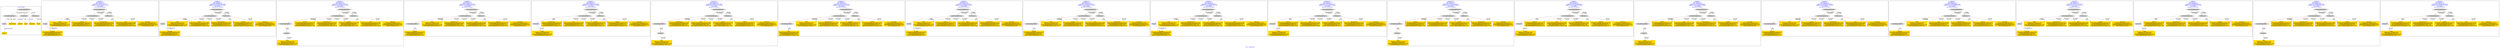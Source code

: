 digraph n0 {
fontcolor="blue"
remincross="true"
label="s08-s-17-edited.xml"
subgraph cluster_0 {
label="1-correct model"
n2[style="filled",color="white",fillcolor="lightgray",label="CulturalHeritageObject1"];
n3[style="filled",color="white",fillcolor="lightgray",label="Person1"];
n4[shape="plaintext",style="filled",fillcolor="gold",label="DESCRIPTION"];
n5[shape="plaintext",style="filled",fillcolor="gold",label="CAPTION"];
n6[shape="plaintext",style="filled",fillcolor="gold",label="TITLE"];
n7[shape="plaintext",style="filled",fillcolor="gold",label="AUTHOR"];
n8[style="filled",color="white",fillcolor="lightgray",label="EuropeanaAggregation1"];
n9[style="filled",color="white",fillcolor="lightgray",label="WebResource1"];
n10[style="filled",color="white",fillcolor="lightgray",label="WebResource2"];
n11[shape="plaintext",style="filled",fillcolor="gold",label="IMAGESRC"];
n12[shape="plaintext",style="filled",fillcolor="gold",label="VIDEO"];
}
subgraph cluster_1 {
label="candidate 0\nlink coherence:1.0\nnode coherence:1.0\nconfidence:0.3387102871156757\nmapping score:0.5295700957052253\ncost:8.99983\n-precision:0.89-recall:0.8"
n14[style="filled",color="white",fillcolor="lightgray",label="CulturalHeritageObject1"];
n15[style="filled",color="white",fillcolor="lightgray",label="Person1"];
n16[style="filled",color="white",fillcolor="lightgray",label="EuropeanaAggregation1"];
n17[style="filled",color="white",fillcolor="lightgray",label="WebResource1"];
n18[shape="plaintext",style="filled",fillcolor="gold",label="VIDEO\n[WebResource,classLink,0.362]\n[Document,classLink,0.333]\n[CulturalHeritageObject,provenance,0.184]\n[CulturalHeritageObject,title,0.121]"];
n19[shape="plaintext",style="filled",fillcolor="gold",label="CAPTION\n[CulturalHeritageObject,description,0.355]\n[CulturalHeritageObject,title,0.276]\n[Person,biographicalInformation,0.227]\n[CulturalHeritageObject,provenance,0.142]"];
n20[shape="plaintext",style="filled",fillcolor="gold",label="IMAGESRC\n[WebResource,classLink,0.818]\n[Person,biographicalInformation,0.081]\n[CulturalHeritageObject,description,0.071]\n[Person,dateOfDeath,0.03]"];
n21[shape="plaintext",style="filled",fillcolor="gold",label="AUTHOR\n[CulturalHeritageObject,description,0.367]\n[Person,nameOfThePerson,0.239]\n[CulturalHeritageObject,title,0.217]\n[Person,biographicalInformation,0.176]"];
n22[shape="plaintext",style="filled",fillcolor="gold",label="DESCRIPTION\n[CulturalHeritageObject,description,0.412]\n[Person,biographicalInformation,0.356]\n[CulturalHeritageObject,title,0.155]\n[CulturalHeritageObject,provenance,0.078]"];
n23[shape="plaintext",style="filled",fillcolor="gold",label="TITLE\n[CulturalHeritageObject,description,0.395]\n[Person,biographicalInformation,0.278]\n[CulturalHeritageObject,title,0.237]\n[CulturalHeritageObject,provenance,0.089]"];
}
subgraph cluster_2 {
label="candidate 1\nlink coherence:1.0\nnode coherence:1.0\nconfidence:0.3363873073924588\nmapping score:0.5287957691308196\ncost:8.99983\n-precision:0.67-recall:0.6"
n25[style="filled",color="white",fillcolor="lightgray",label="CulturalHeritageObject1"];
n26[style="filled",color="white",fillcolor="lightgray",label="Person1"];
n27[style="filled",color="white",fillcolor="lightgray",label="EuropeanaAggregation1"];
n28[style="filled",color="white",fillcolor="lightgray",label="WebResource1"];
n29[shape="plaintext",style="filled",fillcolor="gold",label="VIDEO\n[WebResource,classLink,0.362]\n[Document,classLink,0.333]\n[CulturalHeritageObject,provenance,0.184]\n[CulturalHeritageObject,title,0.121]"];
n30[shape="plaintext",style="filled",fillcolor="gold",label="TITLE\n[CulturalHeritageObject,description,0.395]\n[Person,biographicalInformation,0.278]\n[CulturalHeritageObject,title,0.237]\n[CulturalHeritageObject,provenance,0.089]"];
n31[shape="plaintext",style="filled",fillcolor="gold",label="IMAGESRC\n[WebResource,classLink,0.818]\n[Person,biographicalInformation,0.081]\n[CulturalHeritageObject,description,0.071]\n[Person,dateOfDeath,0.03]"];
n32[shape="plaintext",style="filled",fillcolor="gold",label="AUTHOR\n[CulturalHeritageObject,description,0.367]\n[Person,nameOfThePerson,0.239]\n[CulturalHeritageObject,title,0.217]\n[Person,biographicalInformation,0.176]"];
n33[shape="plaintext",style="filled",fillcolor="gold",label="DESCRIPTION\n[CulturalHeritageObject,description,0.412]\n[Person,biographicalInformation,0.356]\n[CulturalHeritageObject,title,0.155]\n[CulturalHeritageObject,provenance,0.078]"];
n34[shape="plaintext",style="filled",fillcolor="gold",label="CAPTION\n[CulturalHeritageObject,description,0.355]\n[CulturalHeritageObject,title,0.276]\n[Person,biographicalInformation,0.227]\n[CulturalHeritageObject,provenance,0.142]"];
}
subgraph cluster_3 {
label="candidate 10\nlink coherence:1.0\nnode coherence:1.0\nconfidence:0.32920401184540754\nmapping score:0.5264013372818025\ncost:9.99989\n-precision:0.5-recall:0.5"
n36[style="filled",color="white",fillcolor="lightgray",label="CulturalHeritageObject1"];
n37[style="filled",color="white",fillcolor="lightgray",label="CulturalHeritageObject2"];
n38[style="filled",color="white",fillcolor="lightgray",label="Document2"];
n39[style="filled",color="white",fillcolor="lightgray",label="EuropeanaAggregation1"];
n40[style="filled",color="white",fillcolor="lightgray",label="WebResource1"];
n41[shape="plaintext",style="filled",fillcolor="gold",label="CAPTION\n[CulturalHeritageObject,description,0.355]\n[CulturalHeritageObject,title,0.276]\n[Person,biographicalInformation,0.227]\n[CulturalHeritageObject,provenance,0.142]"];
n42[shape="plaintext",style="filled",fillcolor="gold",label="DESCRIPTION\n[CulturalHeritageObject,description,0.412]\n[Person,biographicalInformation,0.356]\n[CulturalHeritageObject,title,0.155]\n[CulturalHeritageObject,provenance,0.078]"];
n43[shape="plaintext",style="filled",fillcolor="gold",label="IMAGESRC\n[WebResource,classLink,0.818]\n[Person,biographicalInformation,0.081]\n[CulturalHeritageObject,description,0.071]\n[Person,dateOfDeath,0.03]"];
n44[shape="plaintext",style="filled",fillcolor="gold",label="VIDEO\n[WebResource,classLink,0.362]\n[Document,classLink,0.333]\n[CulturalHeritageObject,provenance,0.184]\n[CulturalHeritageObject,title,0.121]"];
n45[shape="plaintext",style="filled",fillcolor="gold",label="AUTHOR\n[CulturalHeritageObject,description,0.367]\n[Person,nameOfThePerson,0.239]\n[CulturalHeritageObject,title,0.217]\n[Person,biographicalInformation,0.176]"];
n46[shape="plaintext",style="filled",fillcolor="gold",label="TITLE\n[CulturalHeritageObject,description,0.395]\n[Person,biographicalInformation,0.278]\n[CulturalHeritageObject,title,0.237]\n[CulturalHeritageObject,provenance,0.089]"];
}
subgraph cluster_4 {
label="candidate 11\nlink coherence:1.0\nnode coherence:1.0\nconfidence:0.3280926721956198\nmapping score:0.5260308907318733\ncost:8.99989\n-precision:0.33-recall:0.3"
n48[style="filled",color="white",fillcolor="lightgray",label="CulturalHeritageObject1"];
n49[style="filled",color="white",fillcolor="lightgray",label="CulturalHeritageObject2"];
n50[style="filled",color="white",fillcolor="lightgray",label="EuropeanaAggregation1"];
n51[style="filled",color="white",fillcolor="lightgray",label="WebResource1"];
n52[shape="plaintext",style="filled",fillcolor="gold",label="VIDEO\n[WebResource,classLink,0.362]\n[Document,classLink,0.333]\n[CulturalHeritageObject,provenance,0.184]\n[CulturalHeritageObject,title,0.121]"];
n53[shape="plaintext",style="filled",fillcolor="gold",label="AUTHOR\n[CulturalHeritageObject,description,0.367]\n[Person,nameOfThePerson,0.239]\n[CulturalHeritageObject,title,0.217]\n[Person,biographicalInformation,0.176]"];
n54[shape="plaintext",style="filled",fillcolor="gold",label="DESCRIPTION\n[CulturalHeritageObject,description,0.412]\n[Person,biographicalInformation,0.356]\n[CulturalHeritageObject,title,0.155]\n[CulturalHeritageObject,provenance,0.078]"];
n55[shape="plaintext",style="filled",fillcolor="gold",label="IMAGESRC\n[WebResource,classLink,0.818]\n[Person,biographicalInformation,0.081]\n[CulturalHeritageObject,description,0.071]\n[Person,dateOfDeath,0.03]"];
n56[shape="plaintext",style="filled",fillcolor="gold",label="TITLE\n[CulturalHeritageObject,description,0.395]\n[Person,biographicalInformation,0.278]\n[CulturalHeritageObject,title,0.237]\n[CulturalHeritageObject,provenance,0.089]"];
n57[shape="plaintext",style="filled",fillcolor="gold",label="CAPTION\n[CulturalHeritageObject,description,0.355]\n[CulturalHeritageObject,title,0.276]\n[Person,biographicalInformation,0.227]\n[CulturalHeritageObject,provenance,0.142]"];
}
subgraph cluster_5 {
label="candidate 12\nlink coherence:1.0\nnode coherence:1.0\nconfidence:0.32688103212219066\nmapping score:0.5256270107073969\ncost:8.9999\n-precision:0.33-recall:0.3"
n59[style="filled",color="white",fillcolor="lightgray",label="CulturalHeritageObject1"];
n60[style="filled",color="white",fillcolor="lightgray",label="Document1"];
n61[style="filled",color="white",fillcolor="lightgray",label="EuropeanaAggregation1"];
n62[style="filled",color="white",fillcolor="lightgray",label="WebResource1"];
n63[shape="plaintext",style="filled",fillcolor="gold",label="DESCRIPTION\n[CulturalHeritageObject,description,0.412]\n[Person,biographicalInformation,0.356]\n[CulturalHeritageObject,title,0.155]\n[CulturalHeritageObject,provenance,0.078]"];
n64[shape="plaintext",style="filled",fillcolor="gold",label="TITLE\n[CulturalHeritageObject,description,0.395]\n[Person,biographicalInformation,0.278]\n[CulturalHeritageObject,title,0.237]\n[CulturalHeritageObject,provenance,0.089]"];
n65[shape="plaintext",style="filled",fillcolor="gold",label="IMAGESRC\n[WebResource,classLink,0.818]\n[Person,biographicalInformation,0.081]\n[CulturalHeritageObject,description,0.071]\n[Person,dateOfDeath,0.03]"];
n66[shape="plaintext",style="filled",fillcolor="gold",label="VIDEO\n[WebResource,classLink,0.362]\n[Document,classLink,0.333]\n[CulturalHeritageObject,provenance,0.184]\n[CulturalHeritageObject,title,0.121]"];
n67[shape="plaintext",style="filled",fillcolor="gold",label="AUTHOR\n[CulturalHeritageObject,description,0.367]\n[Person,nameOfThePerson,0.239]\n[CulturalHeritageObject,title,0.217]\n[Person,biographicalInformation,0.176]"];
n68[shape="plaintext",style="filled",fillcolor="gold",label="CAPTION\n[CulturalHeritageObject,description,0.355]\n[CulturalHeritageObject,title,0.276]\n[Person,biographicalInformation,0.227]\n[CulturalHeritageObject,provenance,0.142]"];
}
subgraph cluster_6 {
label="candidate 13\nlink coherence:1.0\nnode coherence:1.0\nconfidence:0.32688103212219066\nmapping score:0.5256270107073969\ncost:9.99989\n-precision:0.3-recall:0.3"
n70[style="filled",color="white",fillcolor="lightgray",label="CulturalHeritageObject1"];
n71[style="filled",color="white",fillcolor="lightgray",label="CulturalHeritageObject2"];
n72[style="filled",color="white",fillcolor="lightgray",label="Document2"];
n73[style="filled",color="white",fillcolor="lightgray",label="EuropeanaAggregation1"];
n74[style="filled",color="white",fillcolor="lightgray",label="WebResource1"];
n75[shape="plaintext",style="filled",fillcolor="gold",label="DESCRIPTION\n[CulturalHeritageObject,description,0.412]\n[Person,biographicalInformation,0.356]\n[CulturalHeritageObject,title,0.155]\n[CulturalHeritageObject,provenance,0.078]"];
n76[shape="plaintext",style="filled",fillcolor="gold",label="TITLE\n[CulturalHeritageObject,description,0.395]\n[Person,biographicalInformation,0.278]\n[CulturalHeritageObject,title,0.237]\n[CulturalHeritageObject,provenance,0.089]"];
n77[shape="plaintext",style="filled",fillcolor="gold",label="IMAGESRC\n[WebResource,classLink,0.818]\n[Person,biographicalInformation,0.081]\n[CulturalHeritageObject,description,0.071]\n[Person,dateOfDeath,0.03]"];
n78[shape="plaintext",style="filled",fillcolor="gold",label="VIDEO\n[WebResource,classLink,0.362]\n[Document,classLink,0.333]\n[CulturalHeritageObject,provenance,0.184]\n[CulturalHeritageObject,title,0.121]"];
n79[shape="plaintext",style="filled",fillcolor="gold",label="AUTHOR\n[CulturalHeritageObject,description,0.367]\n[Person,nameOfThePerson,0.239]\n[CulturalHeritageObject,title,0.217]\n[Person,biographicalInformation,0.176]"];
n80[shape="plaintext",style="filled",fillcolor="gold",label="CAPTION\n[CulturalHeritageObject,description,0.355]\n[CulturalHeritageObject,title,0.276]\n[Person,biographicalInformation,0.227]\n[CulturalHeritageObject,provenance,0.142]"];
}
subgraph cluster_7 {
label="candidate 14\nlink coherence:1.0\nnode coherence:1.0\nconfidence:0.32671635801515714\nmapping score:0.5255721193383857\ncost:8.99989\n-precision:0.33-recall:0.3"
n82[style="filled",color="white",fillcolor="lightgray",label="CulturalHeritageObject1"];
n83[style="filled",color="white",fillcolor="lightgray",label="CulturalHeritageObject2"];
n84[style="filled",color="white",fillcolor="lightgray",label="EuropeanaAggregation1"];
n85[style="filled",color="white",fillcolor="lightgray",label="WebResource1"];
n86[shape="plaintext",style="filled",fillcolor="gold",label="VIDEO\n[WebResource,classLink,0.362]\n[Document,classLink,0.333]\n[CulturalHeritageObject,provenance,0.184]\n[CulturalHeritageObject,title,0.121]"];
n87[shape="plaintext",style="filled",fillcolor="gold",label="DESCRIPTION\n[CulturalHeritageObject,description,0.412]\n[Person,biographicalInformation,0.356]\n[CulturalHeritageObject,title,0.155]\n[CulturalHeritageObject,provenance,0.078]"];
n88[shape="plaintext",style="filled",fillcolor="gold",label="TITLE\n[CulturalHeritageObject,description,0.395]\n[Person,biographicalInformation,0.278]\n[CulturalHeritageObject,title,0.237]\n[CulturalHeritageObject,provenance,0.089]"];
n89[shape="plaintext",style="filled",fillcolor="gold",label="IMAGESRC\n[WebResource,classLink,0.818]\n[Person,biographicalInformation,0.081]\n[CulturalHeritageObject,description,0.071]\n[Person,dateOfDeath,0.03]"];
n90[shape="plaintext",style="filled",fillcolor="gold",label="AUTHOR\n[CulturalHeritageObject,description,0.367]\n[Person,nameOfThePerson,0.239]\n[CulturalHeritageObject,title,0.217]\n[Person,biographicalInformation,0.176]"];
n91[shape="plaintext",style="filled",fillcolor="gold",label="CAPTION\n[CulturalHeritageObject,description,0.355]\n[CulturalHeritageObject,title,0.276]\n[Person,biographicalInformation,0.227]\n[CulturalHeritageObject,provenance,0.142]"];
}
subgraph cluster_8 {
label="candidate 15\nlink coherence:1.0\nnode coherence:1.0\nconfidence:0.3222641239202952\nmapping score:0.5240880413067651\ncost:8.99983\n-precision:0.67-recall:0.6"
n93[style="filled",color="white",fillcolor="lightgray",label="CulturalHeritageObject1"];
n94[style="filled",color="white",fillcolor="lightgray",label="Person1"];
n95[style="filled",color="white",fillcolor="lightgray",label="EuropeanaAggregation1"];
n96[style="filled",color="white",fillcolor="lightgray",label="WebResource1"];
n97[shape="plaintext",style="filled",fillcolor="gold",label="VIDEO\n[WebResource,classLink,0.362]\n[Document,classLink,0.333]\n[CulturalHeritageObject,provenance,0.184]\n[CulturalHeritageObject,title,0.121]"];
n98[shape="plaintext",style="filled",fillcolor="gold",label="CAPTION\n[CulturalHeritageObject,description,0.355]\n[CulturalHeritageObject,title,0.276]\n[Person,biographicalInformation,0.227]\n[CulturalHeritageObject,provenance,0.142]"];
n99[shape="plaintext",style="filled",fillcolor="gold",label="IMAGESRC\n[WebResource,classLink,0.818]\n[Person,biographicalInformation,0.081]\n[CulturalHeritageObject,description,0.071]\n[Person,dateOfDeath,0.03]"];
n100[shape="plaintext",style="filled",fillcolor="gold",label="AUTHOR\n[CulturalHeritageObject,description,0.367]\n[Person,nameOfThePerson,0.239]\n[CulturalHeritageObject,title,0.217]\n[Person,biographicalInformation,0.176]"];
n101[shape="plaintext",style="filled",fillcolor="gold",label="TITLE\n[CulturalHeritageObject,description,0.395]\n[Person,biographicalInformation,0.278]\n[CulturalHeritageObject,title,0.237]\n[CulturalHeritageObject,provenance,0.089]"];
n102[shape="plaintext",style="filled",fillcolor="gold",label="DESCRIPTION\n[CulturalHeritageObject,description,0.412]\n[Person,biographicalInformation,0.356]\n[CulturalHeritageObject,title,0.155]\n[CulturalHeritageObject,provenance,0.078]"];
}
subgraph cluster_9 {
label="candidate 16\nlink coherence:1.0\nnode coherence:1.0\nconfidence:0.3185444245930763\nmapping score:0.5228481415310254\ncost:8.99989\n-precision:0.44-recall:0.4"
n104[style="filled",color="white",fillcolor="lightgray",label="CulturalHeritageObject1"];
n105[style="filled",color="white",fillcolor="lightgray",label="CulturalHeritageObject2"];
n106[style="filled",color="white",fillcolor="lightgray",label="EuropeanaAggregation1"];
n107[style="filled",color="white",fillcolor="lightgray",label="WebResource1"];
n108[shape="plaintext",style="filled",fillcolor="gold",label="VIDEO\n[WebResource,classLink,0.362]\n[Document,classLink,0.333]\n[CulturalHeritageObject,provenance,0.184]\n[CulturalHeritageObject,title,0.121]"];
n109[shape="plaintext",style="filled",fillcolor="gold",label="AUTHOR\n[CulturalHeritageObject,description,0.367]\n[Person,nameOfThePerson,0.239]\n[CulturalHeritageObject,title,0.217]\n[Person,biographicalInformation,0.176]"];
n110[shape="plaintext",style="filled",fillcolor="gold",label="CAPTION\n[CulturalHeritageObject,description,0.355]\n[CulturalHeritageObject,title,0.276]\n[Person,biographicalInformation,0.227]\n[CulturalHeritageObject,provenance,0.142]"];
n111[shape="plaintext",style="filled",fillcolor="gold",label="IMAGESRC\n[WebResource,classLink,0.818]\n[Person,biographicalInformation,0.081]\n[CulturalHeritageObject,description,0.071]\n[Person,dateOfDeath,0.03]"];
n112[shape="plaintext",style="filled",fillcolor="gold",label="TITLE\n[CulturalHeritageObject,description,0.395]\n[Person,biographicalInformation,0.278]\n[CulturalHeritageObject,title,0.237]\n[CulturalHeritageObject,provenance,0.089]"];
n113[shape="plaintext",style="filled",fillcolor="gold",label="DESCRIPTION\n[CulturalHeritageObject,description,0.412]\n[Person,biographicalInformation,0.356]\n[CulturalHeritageObject,title,0.155]\n[CulturalHeritageObject,provenance,0.078]"];
}
subgraph cluster_10 {
label="candidate 17\nlink coherence:1.0\nnode coherence:1.0\nconfidence:0.3185336616633679\nmapping score:0.5228445538877893\ncost:8.99983\n-precision:0.67-recall:0.6"
n115[style="filled",color="white",fillcolor="lightgray",label="CulturalHeritageObject1"];
n116[style="filled",color="white",fillcolor="lightgray",label="Person1"];
n117[style="filled",color="white",fillcolor="lightgray",label="EuropeanaAggregation1"];
n118[style="filled",color="white",fillcolor="lightgray",label="WebResource1"];
n119[shape="plaintext",style="filled",fillcolor="gold",label="VIDEO\n[WebResource,classLink,0.362]\n[Document,classLink,0.333]\n[CulturalHeritageObject,provenance,0.184]\n[CulturalHeritageObject,title,0.121]"];
n120[shape="plaintext",style="filled",fillcolor="gold",label="DESCRIPTION\n[CulturalHeritageObject,description,0.412]\n[Person,biographicalInformation,0.356]\n[CulturalHeritageObject,title,0.155]\n[CulturalHeritageObject,provenance,0.078]"];
n121[shape="plaintext",style="filled",fillcolor="gold",label="IMAGESRC\n[WebResource,classLink,0.818]\n[Person,biographicalInformation,0.081]\n[CulturalHeritageObject,description,0.071]\n[Person,dateOfDeath,0.03]"];
n122[shape="plaintext",style="filled",fillcolor="gold",label="AUTHOR\n[CulturalHeritageObject,description,0.367]\n[Person,nameOfThePerson,0.239]\n[CulturalHeritageObject,title,0.217]\n[Person,biographicalInformation,0.176]"];
n123[shape="plaintext",style="filled",fillcolor="gold",label="CAPTION\n[CulturalHeritageObject,description,0.355]\n[CulturalHeritageObject,title,0.276]\n[Person,biographicalInformation,0.227]\n[CulturalHeritageObject,provenance,0.142]"];
n124[shape="plaintext",style="filled",fillcolor="gold",label="TITLE\n[CulturalHeritageObject,description,0.395]\n[Person,biographicalInformation,0.278]\n[CulturalHeritageObject,title,0.237]\n[CulturalHeritageObject,provenance,0.089]"];
}
subgraph cluster_11 {
label="candidate 18\nlink coherence:1.0\nnode coherence:1.0\nconfidence:0.31733278451964714\nmapping score:0.5224442615065491\ncost:8.9999\n-precision:0.44-recall:0.4"
n126[style="filled",color="white",fillcolor="lightgray",label="CulturalHeritageObject1"];
n127[style="filled",color="white",fillcolor="lightgray",label="Document1"];
n128[style="filled",color="white",fillcolor="lightgray",label="EuropeanaAggregation1"];
n129[style="filled",color="white",fillcolor="lightgray",label="WebResource1"];
n130[shape="plaintext",style="filled",fillcolor="gold",label="CAPTION\n[CulturalHeritageObject,description,0.355]\n[CulturalHeritageObject,title,0.276]\n[Person,biographicalInformation,0.227]\n[CulturalHeritageObject,provenance,0.142]"];
n131[shape="plaintext",style="filled",fillcolor="gold",label="TITLE\n[CulturalHeritageObject,description,0.395]\n[Person,biographicalInformation,0.278]\n[CulturalHeritageObject,title,0.237]\n[CulturalHeritageObject,provenance,0.089]"];
n132[shape="plaintext",style="filled",fillcolor="gold",label="IMAGESRC\n[WebResource,classLink,0.818]\n[Person,biographicalInformation,0.081]\n[CulturalHeritageObject,description,0.071]\n[Person,dateOfDeath,0.03]"];
n133[shape="plaintext",style="filled",fillcolor="gold",label="VIDEO\n[WebResource,classLink,0.362]\n[Document,classLink,0.333]\n[CulturalHeritageObject,provenance,0.184]\n[CulturalHeritageObject,title,0.121]"];
n134[shape="plaintext",style="filled",fillcolor="gold",label="AUTHOR\n[CulturalHeritageObject,description,0.367]\n[Person,nameOfThePerson,0.239]\n[CulturalHeritageObject,title,0.217]\n[Person,biographicalInformation,0.176]"];
n135[shape="plaintext",style="filled",fillcolor="gold",label="DESCRIPTION\n[CulturalHeritageObject,description,0.412]\n[Person,biographicalInformation,0.356]\n[CulturalHeritageObject,title,0.155]\n[CulturalHeritageObject,provenance,0.078]"];
}
subgraph cluster_12 {
label="candidate 19\nlink coherence:1.0\nnode coherence:1.0\nconfidence:0.31733278451964714\nmapping score:0.5224442615065491\ncost:9.99989\n-precision:0.4-recall:0.4"
n137[style="filled",color="white",fillcolor="lightgray",label="CulturalHeritageObject1"];
n138[style="filled",color="white",fillcolor="lightgray",label="CulturalHeritageObject2"];
n139[style="filled",color="white",fillcolor="lightgray",label="Document2"];
n140[style="filled",color="white",fillcolor="lightgray",label="EuropeanaAggregation1"];
n141[style="filled",color="white",fillcolor="lightgray",label="WebResource1"];
n142[shape="plaintext",style="filled",fillcolor="gold",label="CAPTION\n[CulturalHeritageObject,description,0.355]\n[CulturalHeritageObject,title,0.276]\n[Person,biographicalInformation,0.227]\n[CulturalHeritageObject,provenance,0.142]"];
n143[shape="plaintext",style="filled",fillcolor="gold",label="TITLE\n[CulturalHeritageObject,description,0.395]\n[Person,biographicalInformation,0.278]\n[CulturalHeritageObject,title,0.237]\n[CulturalHeritageObject,provenance,0.089]"];
n144[shape="plaintext",style="filled",fillcolor="gold",label="IMAGESRC\n[WebResource,classLink,0.818]\n[Person,biographicalInformation,0.081]\n[CulturalHeritageObject,description,0.071]\n[Person,dateOfDeath,0.03]"];
n145[shape="plaintext",style="filled",fillcolor="gold",label="VIDEO\n[WebResource,classLink,0.362]\n[Document,classLink,0.333]\n[CulturalHeritageObject,provenance,0.184]\n[CulturalHeritageObject,title,0.121]"];
n146[shape="plaintext",style="filled",fillcolor="gold",label="AUTHOR\n[CulturalHeritageObject,description,0.367]\n[Person,nameOfThePerson,0.239]\n[CulturalHeritageObject,title,0.217]\n[Person,biographicalInformation,0.176]"];
n147[shape="plaintext",style="filled",fillcolor="gold",label="DESCRIPTION\n[CulturalHeritageObject,description,0.412]\n[Person,biographicalInformation,0.356]\n[CulturalHeritageObject,title,0.155]\n[CulturalHeritageObject,provenance,0.078]"];
}
subgraph cluster_13 {
label="candidate 2\nlink coherence:1.0\nnode coherence:1.0\nconfidence:0.3351552618954903\nmapping score:0.5283850872984968\ncost:8.9999\n-precision:0.56-recall:0.5"
n149[style="filled",color="white",fillcolor="lightgray",label="CulturalHeritageObject1"];
n150[style="filled",color="white",fillcolor="lightgray",label="Document1"];
n151[style="filled",color="white",fillcolor="lightgray",label="EuropeanaAggregation1"];
n152[style="filled",color="white",fillcolor="lightgray",label="WebResource1"];
n153[shape="plaintext",style="filled",fillcolor="gold",label="CAPTION\n[CulturalHeritageObject,description,0.355]\n[CulturalHeritageObject,title,0.276]\n[Person,biographicalInformation,0.227]\n[CulturalHeritageObject,provenance,0.142]"];
n154[shape="plaintext",style="filled",fillcolor="gold",label="TITLE\n[CulturalHeritageObject,description,0.395]\n[Person,biographicalInformation,0.278]\n[CulturalHeritageObject,title,0.237]\n[CulturalHeritageObject,provenance,0.089]"];
n155[shape="plaintext",style="filled",fillcolor="gold",label="IMAGESRC\n[WebResource,classLink,0.818]\n[Person,biographicalInformation,0.081]\n[CulturalHeritageObject,description,0.071]\n[Person,dateOfDeath,0.03]"];
n156[shape="plaintext",style="filled",fillcolor="gold",label="VIDEO\n[WebResource,classLink,0.362]\n[Document,classLink,0.333]\n[CulturalHeritageObject,provenance,0.184]\n[CulturalHeritageObject,title,0.121]"];
n157[shape="plaintext",style="filled",fillcolor="gold",label="DESCRIPTION\n[CulturalHeritageObject,description,0.412]\n[Person,biographicalInformation,0.356]\n[CulturalHeritageObject,title,0.155]\n[CulturalHeritageObject,provenance,0.078]"];
n158[shape="plaintext",style="filled",fillcolor="gold",label="AUTHOR\n[CulturalHeritageObject,description,0.367]\n[Person,nameOfThePerson,0.239]\n[CulturalHeritageObject,title,0.217]\n[Person,biographicalInformation,0.176]"];
}
subgraph cluster_14 {
label="candidate 3\nlink coherence:1.0\nnode coherence:1.0\nconfidence:0.3351552618954903\nmapping score:0.5283850872984968\ncost:9.99989\n-precision:0.5-recall:0.5"
n160[style="filled",color="white",fillcolor="lightgray",label="CulturalHeritageObject1"];
n161[style="filled",color="white",fillcolor="lightgray",label="CulturalHeritageObject2"];
n162[style="filled",color="white",fillcolor="lightgray",label="Document2"];
n163[style="filled",color="white",fillcolor="lightgray",label="EuropeanaAggregation1"];
n164[style="filled",color="white",fillcolor="lightgray",label="WebResource1"];
n165[shape="plaintext",style="filled",fillcolor="gold",label="CAPTION\n[CulturalHeritageObject,description,0.355]\n[CulturalHeritageObject,title,0.276]\n[Person,biographicalInformation,0.227]\n[CulturalHeritageObject,provenance,0.142]"];
n166[shape="plaintext",style="filled",fillcolor="gold",label="TITLE\n[CulturalHeritageObject,description,0.395]\n[Person,biographicalInformation,0.278]\n[CulturalHeritageObject,title,0.237]\n[CulturalHeritageObject,provenance,0.089]"];
n167[shape="plaintext",style="filled",fillcolor="gold",label="IMAGESRC\n[WebResource,classLink,0.818]\n[Person,biographicalInformation,0.081]\n[CulturalHeritageObject,description,0.071]\n[Person,dateOfDeath,0.03]"];
n168[shape="plaintext",style="filled",fillcolor="gold",label="VIDEO\n[WebResource,classLink,0.362]\n[Document,classLink,0.333]\n[CulturalHeritageObject,provenance,0.184]\n[CulturalHeritageObject,title,0.121]"];
n169[shape="plaintext",style="filled",fillcolor="gold",label="DESCRIPTION\n[CulturalHeritageObject,description,0.412]\n[Person,biographicalInformation,0.356]\n[CulturalHeritageObject,title,0.155]\n[CulturalHeritageObject,provenance,0.078]"];
n170[shape="plaintext",style="filled",fillcolor="gold",label="AUTHOR\n[CulturalHeritageObject,description,0.367]\n[Person,nameOfThePerson,0.239]\n[CulturalHeritageObject,title,0.217]\n[Person,biographicalInformation,0.176]"];
}
subgraph cluster_15 {
label="candidate 4\nlink coherence:1.0\nnode coherence:1.0\nconfidence:0.33499058778845675\nmapping score:0.5283301959294856\ncost:8.99989\n-precision:0.67-recall:0.6"
n172[style="filled",color="white",fillcolor="lightgray",label="CulturalHeritageObject1"];
n173[style="filled",color="white",fillcolor="lightgray",label="CulturalHeritageObject2"];
n174[style="filled",color="white",fillcolor="lightgray",label="EuropeanaAggregation1"];
n175[style="filled",color="white",fillcolor="lightgray",label="WebResource1"];
n176[shape="plaintext",style="filled",fillcolor="gold",label="VIDEO\n[WebResource,classLink,0.362]\n[Document,classLink,0.333]\n[CulturalHeritageObject,provenance,0.184]\n[CulturalHeritageObject,title,0.121]"];
n177[shape="plaintext",style="filled",fillcolor="gold",label="AUTHOR\n[CulturalHeritageObject,description,0.367]\n[Person,nameOfThePerson,0.239]\n[CulturalHeritageObject,title,0.217]\n[Person,biographicalInformation,0.176]"];
n178[shape="plaintext",style="filled",fillcolor="gold",label="CAPTION\n[CulturalHeritageObject,description,0.355]\n[CulturalHeritageObject,title,0.276]\n[Person,biographicalInformation,0.227]\n[CulturalHeritageObject,provenance,0.142]"];
n179[shape="plaintext",style="filled",fillcolor="gold",label="IMAGESRC\n[WebResource,classLink,0.818]\n[Person,biographicalInformation,0.081]\n[CulturalHeritageObject,description,0.071]\n[Person,dateOfDeath,0.03]"];
n180[shape="plaintext",style="filled",fillcolor="gold",label="DESCRIPTION\n[CulturalHeritageObject,description,0.412]\n[Person,biographicalInformation,0.356]\n[CulturalHeritageObject,title,0.155]\n[CulturalHeritageObject,provenance,0.078]"];
n181[shape="plaintext",style="filled",fillcolor="gold",label="TITLE\n[CulturalHeritageObject,description,0.395]\n[Person,biographicalInformation,0.278]\n[CulturalHeritageObject,title,0.237]\n[CulturalHeritageObject,provenance,0.089]"];
}
subgraph cluster_16 {
label="candidate 5\nlink coherence:1.0\nnode coherence:1.0\nconfidence:0.3326676080652398\nmapping score:0.5275558693550799\ncost:8.99989\n-precision:0.44-recall:0.4"
n183[style="filled",color="white",fillcolor="lightgray",label="CulturalHeritageObject1"];
n184[style="filled",color="white",fillcolor="lightgray",label="CulturalHeritageObject2"];
n185[style="filled",color="white",fillcolor="lightgray",label="EuropeanaAggregation1"];
n186[style="filled",color="white",fillcolor="lightgray",label="WebResource1"];
n187[shape="plaintext",style="filled",fillcolor="gold",label="VIDEO\n[WebResource,classLink,0.362]\n[Document,classLink,0.333]\n[CulturalHeritageObject,provenance,0.184]\n[CulturalHeritageObject,title,0.121]"];
n188[shape="plaintext",style="filled",fillcolor="gold",label="AUTHOR\n[CulturalHeritageObject,description,0.367]\n[Person,nameOfThePerson,0.239]\n[CulturalHeritageObject,title,0.217]\n[Person,biographicalInformation,0.176]"];
n189[shape="plaintext",style="filled",fillcolor="gold",label="TITLE\n[CulturalHeritageObject,description,0.395]\n[Person,biographicalInformation,0.278]\n[CulturalHeritageObject,title,0.237]\n[CulturalHeritageObject,provenance,0.089]"];
n190[shape="plaintext",style="filled",fillcolor="gold",label="IMAGESRC\n[WebResource,classLink,0.818]\n[Person,biographicalInformation,0.081]\n[CulturalHeritageObject,description,0.071]\n[Person,dateOfDeath,0.03]"];
n191[shape="plaintext",style="filled",fillcolor="gold",label="DESCRIPTION\n[CulturalHeritageObject,description,0.412]\n[Person,biographicalInformation,0.356]\n[CulturalHeritageObject,title,0.155]\n[CulturalHeritageObject,provenance,0.078]"];
n192[shape="plaintext",style="filled",fillcolor="gold",label="CAPTION\n[CulturalHeritageObject,description,0.355]\n[CulturalHeritageObject,title,0.276]\n[Person,biographicalInformation,0.227]\n[CulturalHeritageObject,provenance,0.142]"];
}
subgraph cluster_17 {
label="candidate 6\nlink coherence:1.0\nnode coherence:1.0\nconfidence:0.33181237152283877\nmapping score:0.5272707905076129\ncost:8.99983\n-precision:0.56-recall:0.5"
n194[style="filled",color="white",fillcolor="lightgray",label="CulturalHeritageObject1"];
n195[style="filled",color="white",fillcolor="lightgray",label="Person1"];
n196[style="filled",color="white",fillcolor="lightgray",label="EuropeanaAggregation1"];
n197[style="filled",color="white",fillcolor="lightgray",label="WebResource1"];
n198[shape="plaintext",style="filled",fillcolor="gold",label="VIDEO\n[WebResource,classLink,0.362]\n[Document,classLink,0.333]\n[CulturalHeritageObject,provenance,0.184]\n[CulturalHeritageObject,title,0.121]"];
n199[shape="plaintext",style="filled",fillcolor="gold",label="DESCRIPTION\n[CulturalHeritageObject,description,0.412]\n[Person,biographicalInformation,0.356]\n[CulturalHeritageObject,title,0.155]\n[CulturalHeritageObject,provenance,0.078]"];
n200[shape="plaintext",style="filled",fillcolor="gold",label="IMAGESRC\n[WebResource,classLink,0.818]\n[Person,biographicalInformation,0.081]\n[CulturalHeritageObject,description,0.071]\n[Person,dateOfDeath,0.03]"];
n201[shape="plaintext",style="filled",fillcolor="gold",label="AUTHOR\n[CulturalHeritageObject,description,0.367]\n[Person,nameOfThePerson,0.239]\n[CulturalHeritageObject,title,0.217]\n[Person,biographicalInformation,0.176]"];
n202[shape="plaintext",style="filled",fillcolor="gold",label="TITLE\n[CulturalHeritageObject,description,0.395]\n[Person,biographicalInformation,0.278]\n[CulturalHeritageObject,title,0.237]\n[CulturalHeritageObject,provenance,0.089]"];
n203[shape="plaintext",style="filled",fillcolor="gold",label="CAPTION\n[CulturalHeritageObject,description,0.355]\n[CulturalHeritageObject,title,0.276]\n[Person,biographicalInformation,0.227]\n[CulturalHeritageObject,provenance,0.142]"];
}
subgraph cluster_18 {
label="candidate 7\nlink coherence:1.0\nnode coherence:1.0\nconfidence:0.3305803260258703\nmapping score:0.5268601086752901\ncost:8.9999\n-precision:0.44-recall:0.4"
n205[style="filled",color="white",fillcolor="lightgray",label="CulturalHeritageObject1"];
n206[style="filled",color="white",fillcolor="lightgray",label="Document1"];
n207[style="filled",color="white",fillcolor="lightgray",label="EuropeanaAggregation1"];
n208[style="filled",color="white",fillcolor="lightgray",label="WebResource1"];
n209[shape="plaintext",style="filled",fillcolor="gold",label="CAPTION\n[CulturalHeritageObject,description,0.355]\n[CulturalHeritageObject,title,0.276]\n[Person,biographicalInformation,0.227]\n[CulturalHeritageObject,provenance,0.142]"];
n210[shape="plaintext",style="filled",fillcolor="gold",label="DESCRIPTION\n[CulturalHeritageObject,description,0.412]\n[Person,biographicalInformation,0.356]\n[CulturalHeritageObject,title,0.155]\n[CulturalHeritageObject,provenance,0.078]"];
n211[shape="plaintext",style="filled",fillcolor="gold",label="IMAGESRC\n[WebResource,classLink,0.818]\n[Person,biographicalInformation,0.081]\n[CulturalHeritageObject,description,0.071]\n[Person,dateOfDeath,0.03]"];
n212[shape="plaintext",style="filled",fillcolor="gold",label="VIDEO\n[WebResource,classLink,0.362]\n[Document,classLink,0.333]\n[CulturalHeritageObject,provenance,0.184]\n[CulturalHeritageObject,title,0.121]"];
n213[shape="plaintext",style="filled",fillcolor="gold",label="TITLE\n[CulturalHeritageObject,description,0.395]\n[Person,biographicalInformation,0.278]\n[CulturalHeritageObject,title,0.237]\n[CulturalHeritageObject,provenance,0.089]"];
n214[shape="plaintext",style="filled",fillcolor="gold",label="AUTHOR\n[CulturalHeritageObject,description,0.367]\n[Person,nameOfThePerson,0.239]\n[CulturalHeritageObject,title,0.217]\n[Person,biographicalInformation,0.176]"];
}
subgraph cluster_19 {
label="candidate 8\nlink coherence:1.0\nnode coherence:1.0\nconfidence:0.3305803260258703\nmapping score:0.5268601086752901\ncost:9.99989\n-precision:0.4-recall:0.4"
n216[style="filled",color="white",fillcolor="lightgray",label="CulturalHeritageObject1"];
n217[style="filled",color="white",fillcolor="lightgray",label="CulturalHeritageObject2"];
n218[style="filled",color="white",fillcolor="lightgray",label="Document2"];
n219[style="filled",color="white",fillcolor="lightgray",label="EuropeanaAggregation1"];
n220[style="filled",color="white",fillcolor="lightgray",label="WebResource1"];
n221[shape="plaintext",style="filled",fillcolor="gold",label="CAPTION\n[CulturalHeritageObject,description,0.355]\n[CulturalHeritageObject,title,0.276]\n[Person,biographicalInformation,0.227]\n[CulturalHeritageObject,provenance,0.142]"];
n222[shape="plaintext",style="filled",fillcolor="gold",label="DESCRIPTION\n[CulturalHeritageObject,description,0.412]\n[Person,biographicalInformation,0.356]\n[CulturalHeritageObject,title,0.155]\n[CulturalHeritageObject,provenance,0.078]"];
n223[shape="plaintext",style="filled",fillcolor="gold",label="IMAGESRC\n[WebResource,classLink,0.818]\n[Person,biographicalInformation,0.081]\n[CulturalHeritageObject,description,0.071]\n[Person,dateOfDeath,0.03]"];
n224[shape="plaintext",style="filled",fillcolor="gold",label="VIDEO\n[WebResource,classLink,0.362]\n[Document,classLink,0.333]\n[CulturalHeritageObject,provenance,0.184]\n[CulturalHeritageObject,title,0.121]"];
n225[shape="plaintext",style="filled",fillcolor="gold",label="TITLE\n[CulturalHeritageObject,description,0.395]\n[Person,biographicalInformation,0.278]\n[CulturalHeritageObject,title,0.237]\n[CulturalHeritageObject,provenance,0.089]"];
n226[shape="plaintext",style="filled",fillcolor="gold",label="AUTHOR\n[CulturalHeritageObject,description,0.367]\n[Person,nameOfThePerson,0.239]\n[CulturalHeritageObject,title,0.217]\n[Person,biographicalInformation,0.176]"];
}
subgraph cluster_20 {
label="candidate 9\nlink coherence:1.0\nnode coherence:1.0\nconfidence:0.32920401184540754\nmapping score:0.5264013372818025\ncost:8.9999\n-precision:0.56-recall:0.5"
n228[style="filled",color="white",fillcolor="lightgray",label="CulturalHeritageObject1"];
n229[style="filled",color="white",fillcolor="lightgray",label="Document1"];
n230[style="filled",color="white",fillcolor="lightgray",label="EuropeanaAggregation1"];
n231[style="filled",color="white",fillcolor="lightgray",label="WebResource1"];
n232[shape="plaintext",style="filled",fillcolor="gold",label="CAPTION\n[CulturalHeritageObject,description,0.355]\n[CulturalHeritageObject,title,0.276]\n[Person,biographicalInformation,0.227]\n[CulturalHeritageObject,provenance,0.142]"];
n233[shape="plaintext",style="filled",fillcolor="gold",label="DESCRIPTION\n[CulturalHeritageObject,description,0.412]\n[Person,biographicalInformation,0.356]\n[CulturalHeritageObject,title,0.155]\n[CulturalHeritageObject,provenance,0.078]"];
n234[shape="plaintext",style="filled",fillcolor="gold",label="IMAGESRC\n[WebResource,classLink,0.818]\n[Person,biographicalInformation,0.081]\n[CulturalHeritageObject,description,0.071]\n[Person,dateOfDeath,0.03]"];
n235[shape="plaintext",style="filled",fillcolor="gold",label="VIDEO\n[WebResource,classLink,0.362]\n[Document,classLink,0.333]\n[CulturalHeritageObject,provenance,0.184]\n[CulturalHeritageObject,title,0.121]"];
n236[shape="plaintext",style="filled",fillcolor="gold",label="AUTHOR\n[CulturalHeritageObject,description,0.367]\n[Person,nameOfThePerson,0.239]\n[CulturalHeritageObject,title,0.217]\n[Person,biographicalInformation,0.176]"];
n237[shape="plaintext",style="filled",fillcolor="gold",label="TITLE\n[CulturalHeritageObject,description,0.395]\n[Person,biographicalInformation,0.278]\n[CulturalHeritageObject,title,0.237]\n[CulturalHeritageObject,provenance,0.089]"];
}
n2 -> n3[color="brown",fontcolor="black",label="creator"]
n2 -> n4[color="brown",fontcolor="black",label="description"]
n2 -> n5[color="brown",fontcolor="black",label="provenance"]
n2 -> n6[color="brown",fontcolor="black",label="title"]
n3 -> n7[color="brown",fontcolor="black",label="nameOfThePerson"]
n8 -> n2[color="brown",fontcolor="black",label="aggregatedCHO"]
n8 -> n9[color="brown",fontcolor="black",label="hasView"]
n8 -> n10[color="brown",fontcolor="black",label="hasView"]
n9 -> n11[color="brown",fontcolor="black",label="classLink"]
n10 -> n12[color="brown",fontcolor="black",label="classLink"]
n14 -> n15[color="brown",fontcolor="black",label="creator\nw=0.99993"]
n16 -> n14[color="brown",fontcolor="black",label="aggregatedCHO\nw=0.99995"]
n16 -> n17[color="brown",fontcolor="black",label="hasView\nw=0.99995"]
n14 -> n18[color="brown",fontcolor="black",label="provenance\nw=1.0"]
n14 -> n19[color="brown",fontcolor="black",label="provenance\nw=1.0"]
n17 -> n20[color="brown",fontcolor="black",label="classLink\nw=1.0"]
n15 -> n21[color="brown",fontcolor="black",label="nameOfThePerson\nw=1.0"]
n14 -> n22[color="brown",fontcolor="black",label="description\nw=1.0"]
n14 -> n23[color="brown",fontcolor="black",label="title\nw=1.0"]
n25 -> n26[color="brown",fontcolor="black",label="creator\nw=0.99993"]
n27 -> n25[color="brown",fontcolor="black",label="aggregatedCHO\nw=0.99995"]
n27 -> n28[color="brown",fontcolor="black",label="hasView\nw=0.99995"]
n25 -> n29[color="brown",fontcolor="black",label="provenance\nw=1.0"]
n25 -> n30[color="brown",fontcolor="black",label="provenance\nw=1.0"]
n28 -> n31[color="brown",fontcolor="black",label="classLink\nw=1.0"]
n26 -> n32[color="brown",fontcolor="black",label="nameOfThePerson\nw=1.0"]
n25 -> n33[color="brown",fontcolor="black",label="description\nw=1.0"]
n25 -> n34[color="brown",fontcolor="black",label="title\nw=1.0"]
n36 -> n37[color="brown",fontcolor="black",label="isRelatedTo\nw=0.99999"]
n37 -> n38[color="brown",fontcolor="black",label="page\nw=1.0"]
n39 -> n36[color="brown",fontcolor="black",label="aggregatedCHO\nw=0.99995"]
n39 -> n40[color="brown",fontcolor="black",label="hasView\nw=0.99995"]
n36 -> n41[color="brown",fontcolor="black",label="provenance\nw=1.0"]
n36 -> n42[color="brown",fontcolor="black",label="provenance\nw=1.0"]
n40 -> n43[color="brown",fontcolor="black",label="classLink\nw=1.0"]
n38 -> n44[color="brown",fontcolor="black",label="classLink\nw=1.0"]
n36 -> n45[color="brown",fontcolor="black",label="description\nw=1.0"]
n36 -> n46[color="brown",fontcolor="black",label="title\nw=1.0"]
n48 -> n49[color="brown",fontcolor="black",label="isRelatedTo\nw=0.99999"]
n50 -> n48[color="brown",fontcolor="black",label="aggregatedCHO\nw=0.99995"]
n50 -> n51[color="brown",fontcolor="black",label="hasView\nw=0.99995"]
n48 -> n52[color="brown",fontcolor="black",label="provenance\nw=1.0"]
n49 -> n53[color="brown",fontcolor="black",label="title\nw=1.0"]
n48 -> n54[color="brown",fontcolor="black",label="provenance\nw=1.0"]
n51 -> n55[color="brown",fontcolor="black",label="classLink\nw=1.0"]
n48 -> n56[color="brown",fontcolor="black",label="description\nw=1.0"]
n48 -> n57[color="brown",fontcolor="black",label="title\nw=1.0"]
n59 -> n60[color="brown",fontcolor="black",label="page\nw=1.0"]
n61 -> n59[color="brown",fontcolor="black",label="aggregatedCHO\nw=0.99995"]
n61 -> n62[color="brown",fontcolor="black",label="hasView\nw=0.99995"]
n59 -> n63[color="brown",fontcolor="black",label="provenance\nw=1.0"]
n59 -> n64[color="brown",fontcolor="black",label="provenance\nw=1.0"]
n62 -> n65[color="brown",fontcolor="black",label="classLink\nw=1.0"]
n60 -> n66[color="brown",fontcolor="black",label="classLink\nw=1.0"]
n59 -> n67[color="brown",fontcolor="black",label="description\nw=1.0"]
n59 -> n68[color="brown",fontcolor="black",label="title\nw=1.0"]
n70 -> n71[color="brown",fontcolor="black",label="isRelatedTo\nw=0.99999"]
n71 -> n72[color="brown",fontcolor="black",label="page\nw=1.0"]
n73 -> n70[color="brown",fontcolor="black",label="aggregatedCHO\nw=0.99995"]
n73 -> n74[color="brown",fontcolor="black",label="hasView\nw=0.99995"]
n70 -> n75[color="brown",fontcolor="black",label="provenance\nw=1.0"]
n70 -> n76[color="brown",fontcolor="black",label="provenance\nw=1.0"]
n74 -> n77[color="brown",fontcolor="black",label="classLink\nw=1.0"]
n72 -> n78[color="brown",fontcolor="black",label="classLink\nw=1.0"]
n70 -> n79[color="brown",fontcolor="black",label="description\nw=1.0"]
n70 -> n80[color="brown",fontcolor="black",label="title\nw=1.0"]
n82 -> n83[color="brown",fontcolor="black",label="isRelatedTo\nw=0.99999"]
n84 -> n82[color="brown",fontcolor="black",label="aggregatedCHO\nw=0.99995"]
n84 -> n85[color="brown",fontcolor="black",label="hasView\nw=0.99995"]
n82 -> n86[color="brown",fontcolor="black",label="provenance\nw=1.0"]
n82 -> n87[color="brown",fontcolor="black",label="provenance\nw=1.0"]
n83 -> n88[color="brown",fontcolor="black",label="title\nw=1.0"]
n85 -> n89[color="brown",fontcolor="black",label="classLink\nw=1.0"]
n82 -> n90[color="brown",fontcolor="black",label="description\nw=1.0"]
n82 -> n91[color="brown",fontcolor="black",label="title\nw=1.0"]
n93 -> n94[color="brown",fontcolor="black",label="creator\nw=0.99993"]
n95 -> n93[color="brown",fontcolor="black",label="aggregatedCHO\nw=0.99995"]
n95 -> n96[color="brown",fontcolor="black",label="hasView\nw=0.99995"]
n93 -> n97[color="brown",fontcolor="black",label="provenance\nw=1.0"]
n93 -> n98[color="brown",fontcolor="black",label="provenance\nw=1.0"]
n96 -> n99[color="brown",fontcolor="black",label="classLink\nw=1.0"]
n94 -> n100[color="brown",fontcolor="black",label="nameOfThePerson\nw=1.0"]
n93 -> n101[color="brown",fontcolor="black",label="description\nw=1.0"]
n93 -> n102[color="brown",fontcolor="black",label="title\nw=1.0"]
n104 -> n105[color="brown",fontcolor="black",label="isRelatedTo\nw=0.99999"]
n106 -> n104[color="brown",fontcolor="black",label="aggregatedCHO\nw=0.99995"]
n106 -> n107[color="brown",fontcolor="black",label="hasView\nw=0.99995"]
n104 -> n108[color="brown",fontcolor="black",label="provenance\nw=1.0"]
n105 -> n109[color="brown",fontcolor="black",label="title\nw=1.0"]
n104 -> n110[color="brown",fontcolor="black",label="provenance\nw=1.0"]
n107 -> n111[color="brown",fontcolor="black",label="classLink\nw=1.0"]
n104 -> n112[color="brown",fontcolor="black",label="description\nw=1.0"]
n104 -> n113[color="brown",fontcolor="black",label="title\nw=1.0"]
n115 -> n116[color="brown",fontcolor="black",label="creator\nw=0.99993"]
n117 -> n115[color="brown",fontcolor="black",label="aggregatedCHO\nw=0.99995"]
n117 -> n118[color="brown",fontcolor="black",label="hasView\nw=0.99995"]
n115 -> n119[color="brown",fontcolor="black",label="provenance\nw=1.0"]
n115 -> n120[color="brown",fontcolor="black",label="provenance\nw=1.0"]
n118 -> n121[color="brown",fontcolor="black",label="classLink\nw=1.0"]
n116 -> n122[color="brown",fontcolor="black",label="nameOfThePerson\nw=1.0"]
n115 -> n123[color="brown",fontcolor="black",label="description\nw=1.0"]
n115 -> n124[color="brown",fontcolor="black",label="title\nw=1.0"]
n126 -> n127[color="brown",fontcolor="black",label="page\nw=1.0"]
n128 -> n126[color="brown",fontcolor="black",label="aggregatedCHO\nw=0.99995"]
n128 -> n129[color="brown",fontcolor="black",label="hasView\nw=0.99995"]
n126 -> n130[color="brown",fontcolor="black",label="provenance\nw=1.0"]
n126 -> n131[color="brown",fontcolor="black",label="provenance\nw=1.0"]
n129 -> n132[color="brown",fontcolor="black",label="classLink\nw=1.0"]
n127 -> n133[color="brown",fontcolor="black",label="classLink\nw=1.0"]
n126 -> n134[color="brown",fontcolor="black",label="description\nw=1.0"]
n126 -> n135[color="brown",fontcolor="black",label="title\nw=1.0"]
n137 -> n138[color="brown",fontcolor="black",label="isRelatedTo\nw=0.99999"]
n138 -> n139[color="brown",fontcolor="black",label="page\nw=1.0"]
n140 -> n137[color="brown",fontcolor="black",label="aggregatedCHO\nw=0.99995"]
n140 -> n141[color="brown",fontcolor="black",label="hasView\nw=0.99995"]
n137 -> n142[color="brown",fontcolor="black",label="provenance\nw=1.0"]
n137 -> n143[color="brown",fontcolor="black",label="provenance\nw=1.0"]
n141 -> n144[color="brown",fontcolor="black",label="classLink\nw=1.0"]
n139 -> n145[color="brown",fontcolor="black",label="classLink\nw=1.0"]
n137 -> n146[color="brown",fontcolor="black",label="description\nw=1.0"]
n137 -> n147[color="brown",fontcolor="black",label="title\nw=1.0"]
n149 -> n150[color="brown",fontcolor="black",label="page\nw=1.0"]
n151 -> n149[color="brown",fontcolor="black",label="aggregatedCHO\nw=0.99995"]
n151 -> n152[color="brown",fontcolor="black",label="hasView\nw=0.99995"]
n149 -> n153[color="brown",fontcolor="black",label="provenance\nw=1.0"]
n149 -> n154[color="brown",fontcolor="black",label="provenance\nw=1.0"]
n152 -> n155[color="brown",fontcolor="black",label="classLink\nw=1.0"]
n150 -> n156[color="brown",fontcolor="black",label="classLink\nw=1.0"]
n149 -> n157[color="brown",fontcolor="black",label="description\nw=1.0"]
n149 -> n158[color="brown",fontcolor="black",label="title\nw=1.0"]
n160 -> n161[color="brown",fontcolor="black",label="isRelatedTo\nw=0.99999"]
n161 -> n162[color="brown",fontcolor="black",label="page\nw=1.0"]
n163 -> n160[color="brown",fontcolor="black",label="aggregatedCHO\nw=0.99995"]
n163 -> n164[color="brown",fontcolor="black",label="hasView\nw=0.99995"]
n160 -> n165[color="brown",fontcolor="black",label="provenance\nw=1.0"]
n160 -> n166[color="brown",fontcolor="black",label="provenance\nw=1.0"]
n164 -> n167[color="brown",fontcolor="black",label="classLink\nw=1.0"]
n162 -> n168[color="brown",fontcolor="black",label="classLink\nw=1.0"]
n160 -> n169[color="brown",fontcolor="black",label="description\nw=1.0"]
n160 -> n170[color="brown",fontcolor="black",label="title\nw=1.0"]
n172 -> n173[color="brown",fontcolor="black",label="isRelatedTo\nw=0.99999"]
n174 -> n172[color="brown",fontcolor="black",label="aggregatedCHO\nw=0.99995"]
n174 -> n175[color="brown",fontcolor="black",label="hasView\nw=0.99995"]
n172 -> n176[color="brown",fontcolor="black",label="provenance\nw=1.0"]
n173 -> n177[color="brown",fontcolor="black",label="title\nw=1.0"]
n172 -> n178[color="brown",fontcolor="black",label="provenance\nw=1.0"]
n175 -> n179[color="brown",fontcolor="black",label="classLink\nw=1.0"]
n172 -> n180[color="brown",fontcolor="black",label="description\nw=1.0"]
n172 -> n181[color="brown",fontcolor="black",label="title\nw=1.0"]
n183 -> n184[color="brown",fontcolor="black",label="isRelatedTo\nw=0.99999"]
n185 -> n183[color="brown",fontcolor="black",label="aggregatedCHO\nw=0.99995"]
n185 -> n186[color="brown",fontcolor="black",label="hasView\nw=0.99995"]
n183 -> n187[color="brown",fontcolor="black",label="provenance\nw=1.0"]
n184 -> n188[color="brown",fontcolor="black",label="title\nw=1.0"]
n183 -> n189[color="brown",fontcolor="black",label="provenance\nw=1.0"]
n186 -> n190[color="brown",fontcolor="black",label="classLink\nw=1.0"]
n183 -> n191[color="brown",fontcolor="black",label="description\nw=1.0"]
n183 -> n192[color="brown",fontcolor="black",label="title\nw=1.0"]
n194 -> n195[color="brown",fontcolor="black",label="creator\nw=0.99993"]
n196 -> n194[color="brown",fontcolor="black",label="aggregatedCHO\nw=0.99995"]
n196 -> n197[color="brown",fontcolor="black",label="hasView\nw=0.99995"]
n194 -> n198[color="brown",fontcolor="black",label="provenance\nw=1.0"]
n194 -> n199[color="brown",fontcolor="black",label="provenance\nw=1.0"]
n197 -> n200[color="brown",fontcolor="black",label="classLink\nw=1.0"]
n195 -> n201[color="brown",fontcolor="black",label="nameOfThePerson\nw=1.0"]
n194 -> n202[color="brown",fontcolor="black",label="description\nw=1.0"]
n194 -> n203[color="brown",fontcolor="black",label="title\nw=1.0"]
n205 -> n206[color="brown",fontcolor="black",label="page\nw=1.0"]
n207 -> n205[color="brown",fontcolor="black",label="aggregatedCHO\nw=0.99995"]
n207 -> n208[color="brown",fontcolor="black",label="hasView\nw=0.99995"]
n205 -> n209[color="brown",fontcolor="black",label="provenance\nw=1.0"]
n205 -> n210[color="brown",fontcolor="black",label="provenance\nw=1.0"]
n208 -> n211[color="brown",fontcolor="black",label="classLink\nw=1.0"]
n206 -> n212[color="brown",fontcolor="black",label="classLink\nw=1.0"]
n205 -> n213[color="brown",fontcolor="black",label="description\nw=1.0"]
n205 -> n214[color="brown",fontcolor="black",label="title\nw=1.0"]
n216 -> n217[color="brown",fontcolor="black",label="isRelatedTo\nw=0.99999"]
n217 -> n218[color="brown",fontcolor="black",label="page\nw=1.0"]
n219 -> n216[color="brown",fontcolor="black",label="aggregatedCHO\nw=0.99995"]
n219 -> n220[color="brown",fontcolor="black",label="hasView\nw=0.99995"]
n216 -> n221[color="brown",fontcolor="black",label="provenance\nw=1.0"]
n216 -> n222[color="brown",fontcolor="black",label="provenance\nw=1.0"]
n220 -> n223[color="brown",fontcolor="black",label="classLink\nw=1.0"]
n218 -> n224[color="brown",fontcolor="black",label="classLink\nw=1.0"]
n216 -> n225[color="brown",fontcolor="black",label="description\nw=1.0"]
n216 -> n226[color="brown",fontcolor="black",label="title\nw=1.0"]
n228 -> n229[color="brown",fontcolor="black",label="page\nw=1.0"]
n230 -> n228[color="brown",fontcolor="black",label="aggregatedCHO\nw=0.99995"]
n230 -> n231[color="brown",fontcolor="black",label="hasView\nw=0.99995"]
n228 -> n232[color="brown",fontcolor="black",label="provenance\nw=1.0"]
n228 -> n233[color="brown",fontcolor="black",label="provenance\nw=1.0"]
n231 -> n234[color="brown",fontcolor="black",label="classLink\nw=1.0"]
n229 -> n235[color="brown",fontcolor="black",label="classLink\nw=1.0"]
n228 -> n236[color="brown",fontcolor="black",label="description\nw=1.0"]
n228 -> n237[color="brown",fontcolor="black",label="title\nw=1.0"]
}
